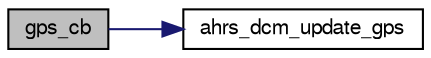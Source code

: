 digraph "gps_cb"
{
  edge [fontname="FreeSans",fontsize="10",labelfontname="FreeSans",labelfontsize="10"];
  node [fontname="FreeSans",fontsize="10",shape=record];
  rankdir="LR";
  Node1 [label="gps_cb",height=0.2,width=0.4,color="black", fillcolor="grey75", style="filled", fontcolor="black"];
  Node1 -> Node2 [color="midnightblue",fontsize="10",style="solid",fontname="FreeSans"];
  Node2 [label="ahrs_dcm_update_gps",height=0.2,width=0.4,color="black", fillcolor="white", style="filled",URL="$ahrs__float__dcm_8c.html#a0f32021d658bbed74d6392cadc4577a2"];
}

